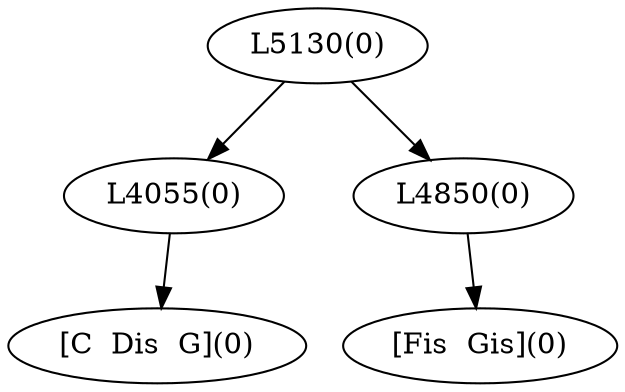 digraph sample{
"L4055(0)"->"[C  Dis  G](0)"
"L4850(0)"->"[Fis  Gis](0)"
"L5130(0)"->"L4055(0)"
"L5130(0)"->"L4850(0)"
{rank = min; "L5130(0)"}
{rank = same; "L4055(0)"; "L4850(0)";}
{rank = max; "[C  Dis  G](0)"; "[Fis  Gis](0)";}
}